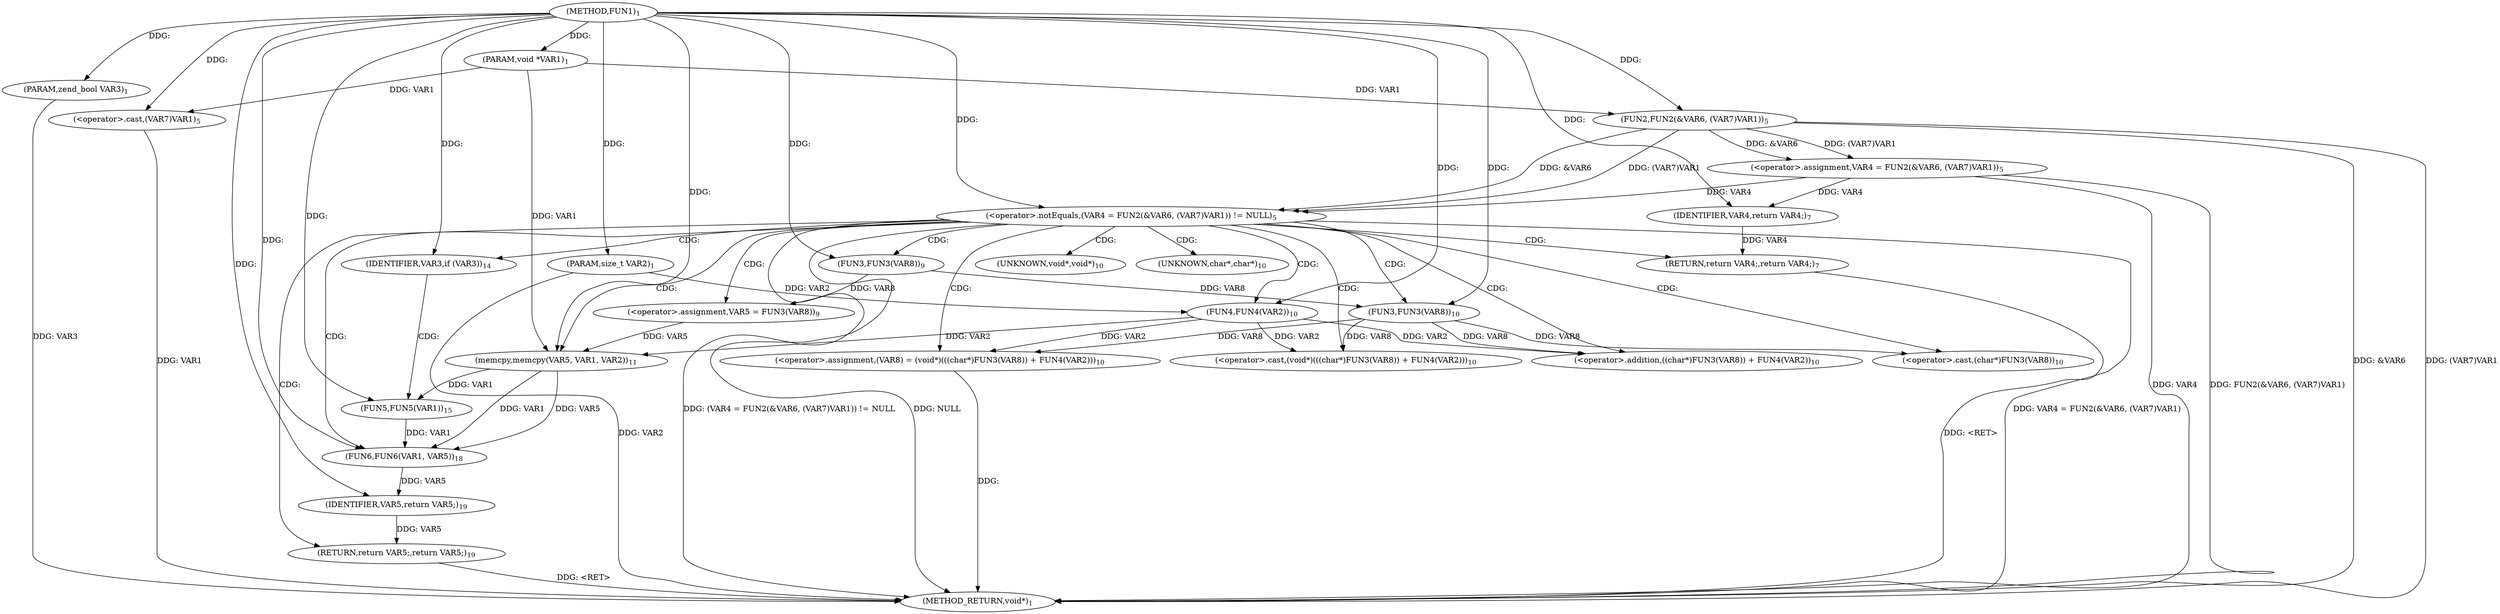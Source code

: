 digraph "FUN1" {  
"8" [label = <(METHOD,FUN1)<SUB>1</SUB>> ]
"59" [label = <(METHOD_RETURN,void*)<SUB>1</SUB>> ]
"9" [label = <(PARAM,void *VAR1)<SUB>1</SUB>> ]
"10" [label = <(PARAM,size_t VAR2)<SUB>1</SUB>> ]
"11" [label = <(PARAM,zend_bool VAR3)<SUB>1</SUB>> ]
"29" [label = <(&lt;operator&gt;.assignment,VAR5 = FUN3(VAR8))<SUB>9</SUB>> ]
"34" [label = <(&lt;operator&gt;.assignment,(VAR8) = (void*)(((char*)FUN3(VAR8)) + FUN4(VAR2)))<SUB>10</SUB>> ]
"45" [label = <(memcpy,memcpy(VAR5, VAR1, VAR2))<SUB>11</SUB>> ]
"54" [label = <(FUN6,FUN6(VAR1, VAR5))<SUB>18</SUB>> ]
"57" [label = <(RETURN,return VAR5;,return VAR5;)<SUB>19</SUB>> ]
"16" [label = <(&lt;operator&gt;.notEquals,(VAR4 = FUN2(&amp;VAR6, (VAR7)VAR1)) != NULL)<SUB>5</SUB>> ]
"50" [label = <(IDENTIFIER,VAR3,if (VAR3))<SUB>14</SUB>> ]
"58" [label = <(IDENTIFIER,VAR5,return VAR5;)<SUB>19</SUB>> ]
"27" [label = <(RETURN,return VAR4;,return VAR4;)<SUB>7</SUB>> ]
"31" [label = <(FUN3,FUN3(VAR8))<SUB>9</SUB>> ]
"36" [label = <(&lt;operator&gt;.cast,(void*)(((char*)FUN3(VAR8)) + FUN4(VAR2)))<SUB>10</SUB>> ]
"52" [label = <(FUN5,FUN5(VAR1))<SUB>15</SUB>> ]
"17" [label = <(&lt;operator&gt;.assignment,VAR4 = FUN2(&amp;VAR6, (VAR7)VAR1))<SUB>5</SUB>> ]
"28" [label = <(IDENTIFIER,VAR4,return VAR4;)<SUB>7</SUB>> ]
"38" [label = <(&lt;operator&gt;.addition,((char*)FUN3(VAR8)) + FUN4(VAR2))<SUB>10</SUB>> ]
"19" [label = <(FUN2,FUN2(&amp;VAR6, (VAR7)VAR1))<SUB>5</SUB>> ]
"39" [label = <(&lt;operator&gt;.cast,(char*)FUN3(VAR8))<SUB>10</SUB>> ]
"43" [label = <(FUN4,FUN4(VAR2))<SUB>10</SUB>> ]
"22" [label = <(&lt;operator&gt;.cast,(VAR7)VAR1)<SUB>5</SUB>> ]
"41" [label = <(FUN3,FUN3(VAR8))<SUB>10</SUB>> ]
"37" [label = <(UNKNOWN,void*,void*)<SUB>10</SUB>> ]
"40" [label = <(UNKNOWN,char*,char*)<SUB>10</SUB>> ]
  "27" -> "59"  [ label = "DDG: &lt;RET&gt;"] 
  "57" -> "59"  [ label = "DDG: &lt;RET&gt;"] 
  "10" -> "59"  [ label = "DDG: VAR2"] 
  "11" -> "59"  [ label = "DDG: VAR3"] 
  "17" -> "59"  [ label = "DDG: VAR4"] 
  "19" -> "59"  [ label = "DDG: &amp;VAR6"] 
  "22" -> "59"  [ label = "DDG: VAR1"] 
  "19" -> "59"  [ label = "DDG: (VAR7)VAR1"] 
  "17" -> "59"  [ label = "DDG: FUN2(&amp;VAR6, (VAR7)VAR1)"] 
  "16" -> "59"  [ label = "DDG: VAR4 = FUN2(&amp;VAR6, (VAR7)VAR1)"] 
  "16" -> "59"  [ label = "DDG: (VAR4 = FUN2(&amp;VAR6, (VAR7)VAR1)) != NULL"] 
  "16" -> "59"  [ label = "DDG: NULL"] 
  "34" -> "59"  [ label = "DDG: "] 
  "8" -> "9"  [ label = "DDG: "] 
  "8" -> "10"  [ label = "DDG: "] 
  "8" -> "11"  [ label = "DDG: "] 
  "31" -> "29"  [ label = "DDG: VAR8"] 
  "41" -> "34"  [ label = "DDG: VAR8"] 
  "43" -> "34"  [ label = "DDG: VAR2"] 
  "58" -> "57"  [ label = "DDG: VAR5"] 
  "29" -> "45"  [ label = "DDG: VAR5"] 
  "8" -> "45"  [ label = "DDG: "] 
  "9" -> "45"  [ label = "DDG: VAR1"] 
  "43" -> "45"  [ label = "DDG: VAR2"] 
  "8" -> "50"  [ label = "DDG: "] 
  "45" -> "54"  [ label = "DDG: VAR1"] 
  "52" -> "54"  [ label = "DDG: VAR1"] 
  "8" -> "54"  [ label = "DDG: "] 
  "45" -> "54"  [ label = "DDG: VAR5"] 
  "54" -> "58"  [ label = "DDG: VAR5"] 
  "8" -> "58"  [ label = "DDG: "] 
  "17" -> "16"  [ label = "DDG: VAR4"] 
  "19" -> "16"  [ label = "DDG: &amp;VAR6"] 
  "19" -> "16"  [ label = "DDG: (VAR7)VAR1"] 
  "8" -> "16"  [ label = "DDG: "] 
  "28" -> "27"  [ label = "DDG: VAR4"] 
  "8" -> "31"  [ label = "DDG: "] 
  "41" -> "36"  [ label = "DDG: VAR8"] 
  "43" -> "36"  [ label = "DDG: VAR2"] 
  "19" -> "17"  [ label = "DDG: &amp;VAR6"] 
  "19" -> "17"  [ label = "DDG: (VAR7)VAR1"] 
  "17" -> "28"  [ label = "DDG: VAR4"] 
  "8" -> "28"  [ label = "DDG: "] 
  "41" -> "38"  [ label = "DDG: VAR8"] 
  "43" -> "38"  [ label = "DDG: VAR2"] 
  "45" -> "52"  [ label = "DDG: VAR1"] 
  "8" -> "52"  [ label = "DDG: "] 
  "8" -> "19"  [ label = "DDG: "] 
  "9" -> "19"  [ label = "DDG: VAR1"] 
  "41" -> "39"  [ label = "DDG: VAR8"] 
  "10" -> "43"  [ label = "DDG: VAR2"] 
  "8" -> "43"  [ label = "DDG: "] 
  "9" -> "22"  [ label = "DDG: VAR1"] 
  "8" -> "22"  [ label = "DDG: "] 
  "31" -> "41"  [ label = "DDG: VAR8"] 
  "8" -> "41"  [ label = "DDG: "] 
  "16" -> "34"  [ label = "CDG: "] 
  "16" -> "57"  [ label = "CDG: "] 
  "16" -> "36"  [ label = "CDG: "] 
  "16" -> "37"  [ label = "CDG: "] 
  "16" -> "38"  [ label = "CDG: "] 
  "16" -> "41"  [ label = "CDG: "] 
  "16" -> "45"  [ label = "CDG: "] 
  "16" -> "27"  [ label = "CDG: "] 
  "16" -> "40"  [ label = "CDG: "] 
  "16" -> "29"  [ label = "CDG: "] 
  "16" -> "50"  [ label = "CDG: "] 
  "16" -> "54"  [ label = "CDG: "] 
  "16" -> "39"  [ label = "CDG: "] 
  "16" -> "31"  [ label = "CDG: "] 
  "16" -> "43"  [ label = "CDG: "] 
  "50" -> "52"  [ label = "CDG: "] 
}
